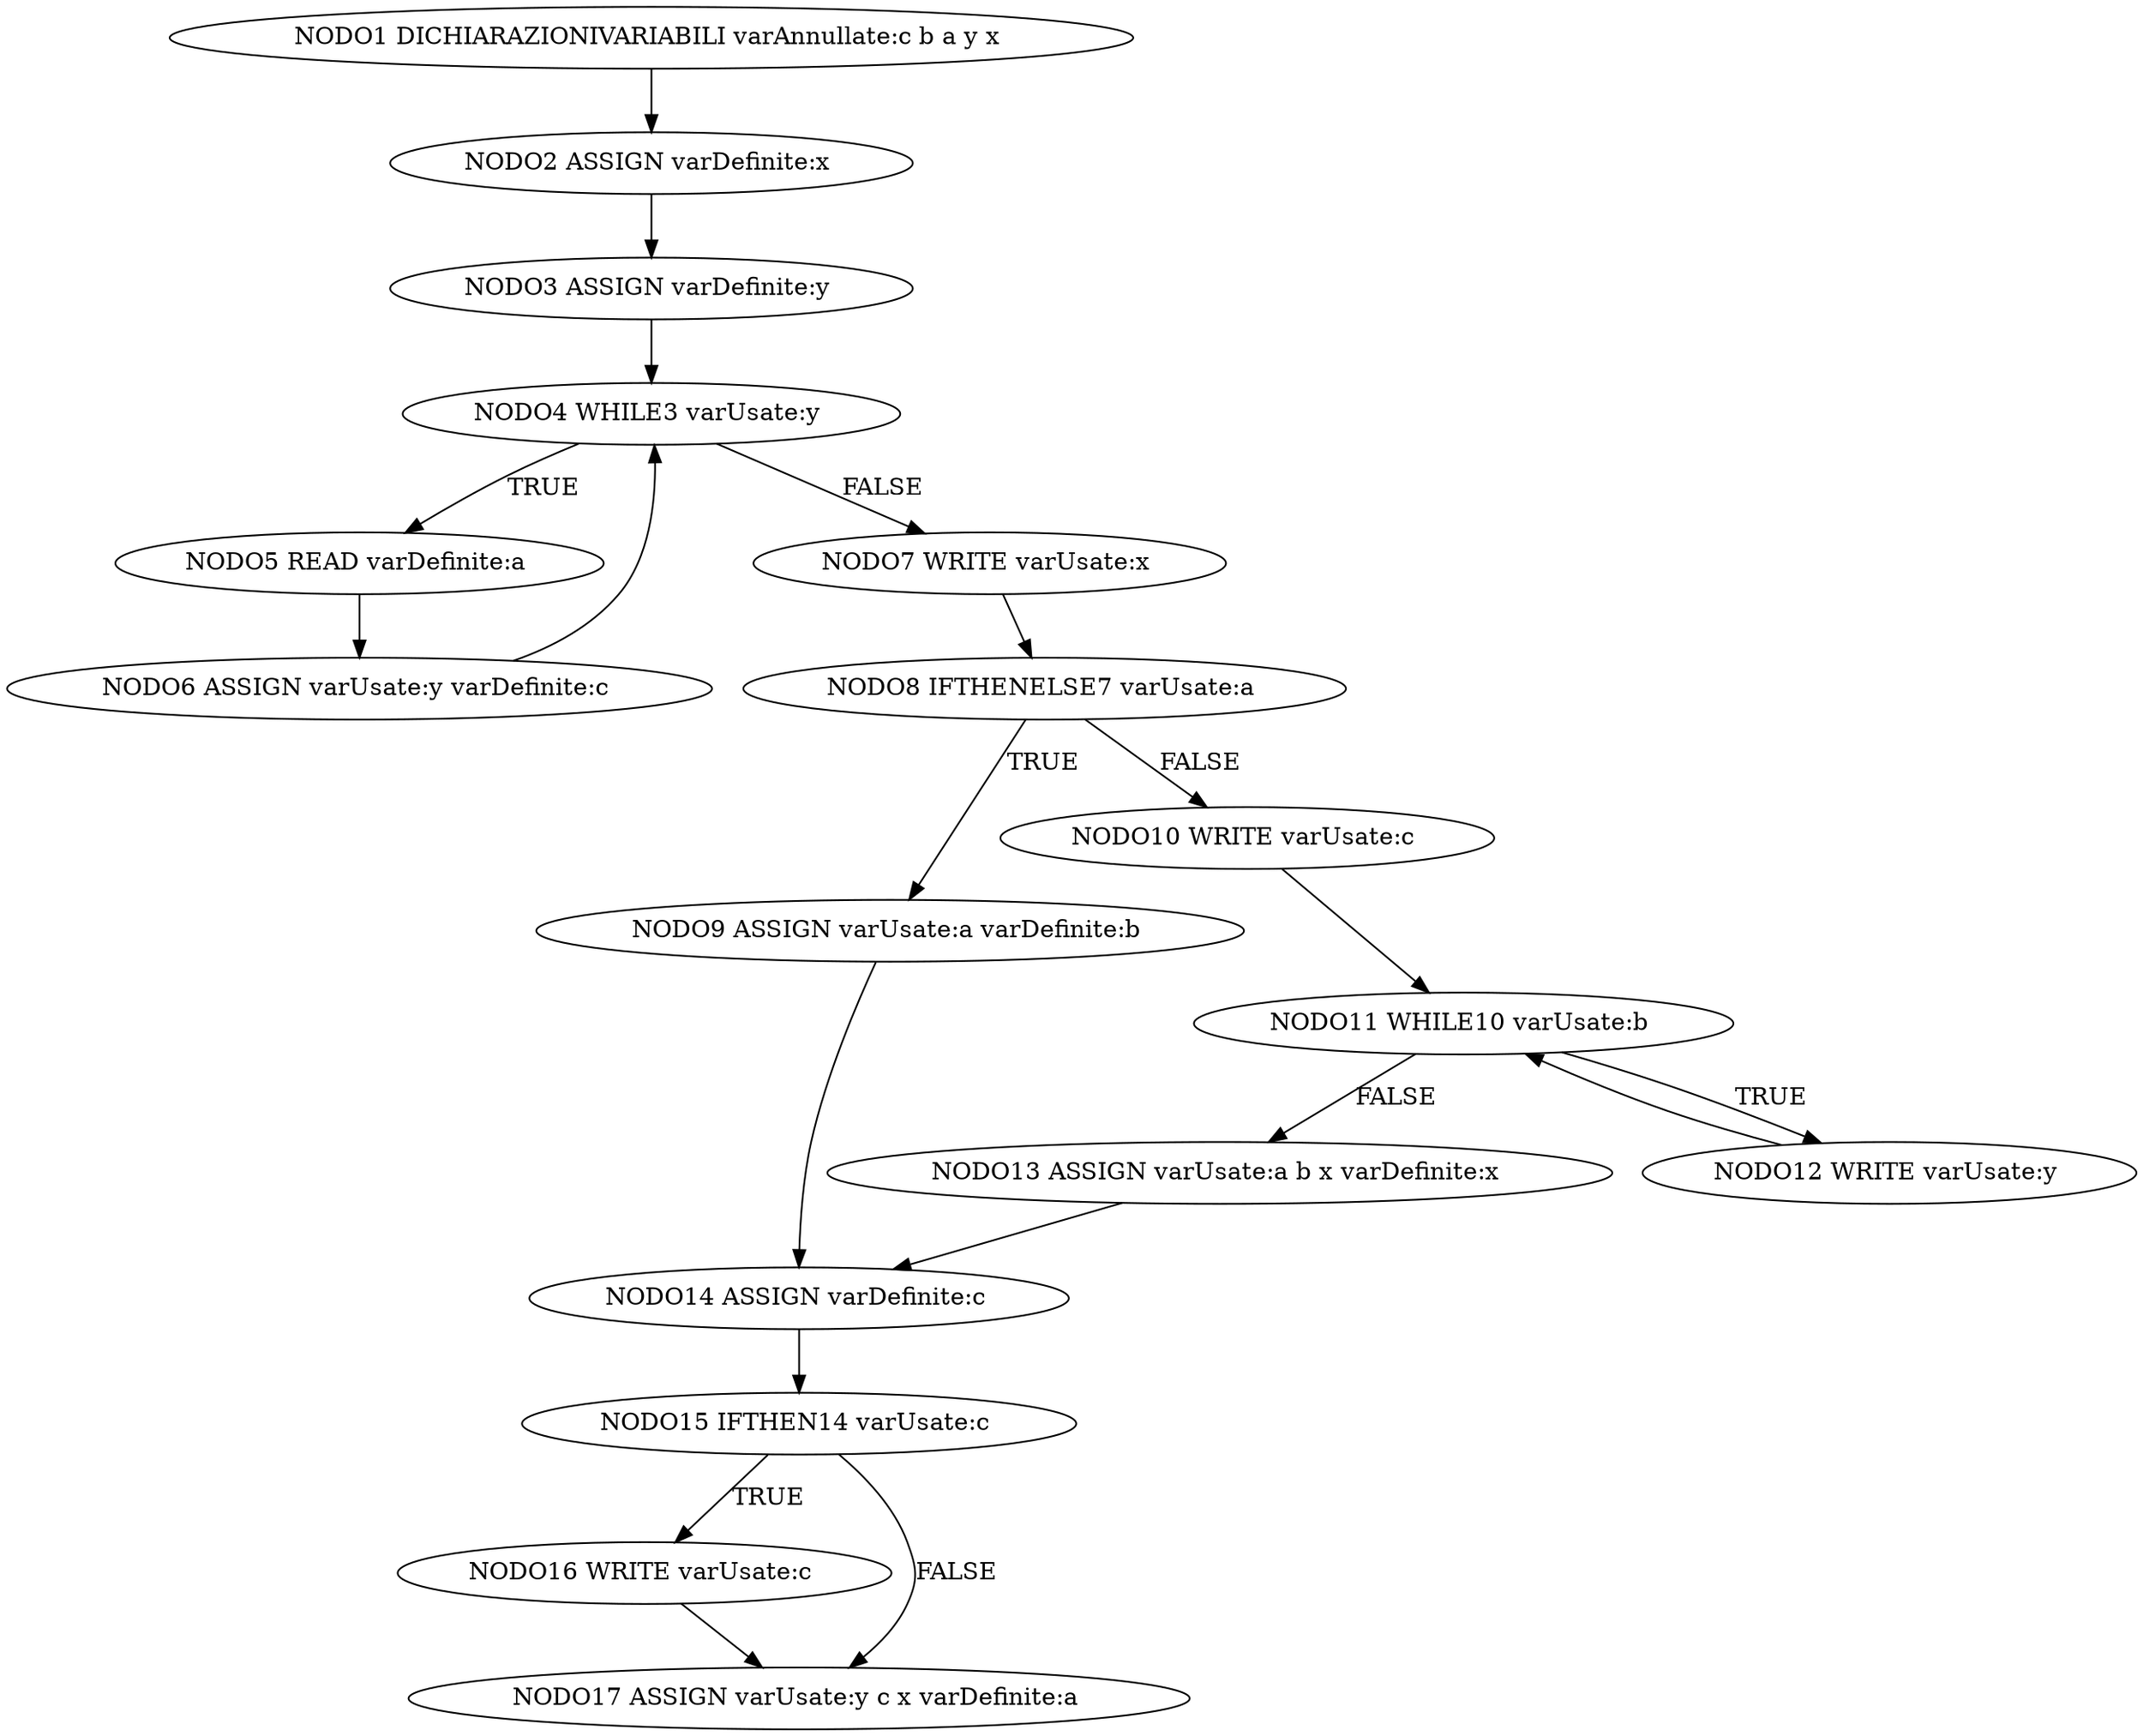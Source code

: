 diGraph G {
NODO1 [label="NODO1 DICHIARAZIONIVARIABILI varAnnullate:c b a y x "]
NODO2 [label="NODO2 ASSIGN varDefinite:x "]
NODO1 -> NODO2
NODO2 [label="NODO2 ASSIGN varDefinite:x "]
NODO3 [label="NODO3 ASSIGN varDefinite:y "]
NODO2 -> NODO3
NODO3 [label="NODO3 ASSIGN varDefinite:y "]
NODO4 [label="NODO4 WHILE3 varUsate:y "]
NODO3 -> NODO4
NODO4 [label="NODO4 WHILE3 varUsate:y "]
NODO5 [label="NODO5 READ varDefinite:a "]
NODO4 -> NODO5 [label="TRUE      "]; 
NODO5 [label="NODO5 READ varDefinite:a "]
NODO6 [label="NODO6 ASSIGN varUsate:y varDefinite:c "]
NODO5 -> NODO6
NODO6 [label="NODO6 ASSIGN varUsate:y varDefinite:c "]
NODO4 [label="NODO4 WHILE3 varUsate:y "]
NODO6 -> NODO4
NODO4 [label="NODO4 WHILE3 varUsate:y "]
NODO7 [label="NODO7 WRITE varUsate:x "]
NODO4 -> NODO7 [label="FALSE"]; 
NODO7 [label="NODO7 WRITE varUsate:x "]
NODO8 [label="NODO8 IFTHENELSE7 varUsate:a "]
NODO7 -> NODO8
NODO8 [label="NODO8 IFTHENELSE7 varUsate:a "]
NODO9 [label="NODO9 ASSIGN varUsate:a varDefinite:b "]
NODO8 -> NODO9 [label="TRUE      "]; 
NODO8 [label="NODO8 IFTHENELSE7 varUsate:a "]
NODO10 [label="NODO10 WRITE varUsate:c "]
NODO8 -> NODO10 [label="FALSE"]; 
NODO10 [label="NODO10 WRITE varUsate:c "]
NODO11 [label="NODO11 WHILE10 varUsate:b "]
NODO10 -> NODO11
NODO11 [label="NODO11 WHILE10 varUsate:b "]
NODO12 [label="NODO12 WRITE varUsate:y "]
NODO11 -> NODO12 [label="TRUE      "]; 
NODO12 [label="NODO12 WRITE varUsate:y "]
NODO11 [label="NODO11 WHILE10 varUsate:b "]
NODO12 -> NODO11
NODO11 [label="NODO11 WHILE10 varUsate:b "]
NODO13 [label="NODO13 ASSIGN varUsate:a b x varDefinite:x "]
NODO11 -> NODO13 [label="FALSE"]; 
NODO9 [label="NODO9 ASSIGN varUsate:a varDefinite:b "]
NODO14 [label="NODO14 ASSIGN varDefinite:c "]
NODO9 -> NODO14
NODO13 [label="NODO13 ASSIGN varUsate:a b x varDefinite:x "]
NODO14 [label="NODO14 ASSIGN varDefinite:c "]
NODO13 -> NODO14
NODO14 [label="NODO14 ASSIGN varDefinite:c "]
NODO15 [label="NODO15 IFTHEN14 varUsate:c "]
NODO14 -> NODO15
NODO15 [label="NODO15 IFTHEN14 varUsate:c "]
NODO16 [label="NODO16 WRITE varUsate:c "]
NODO15 -> NODO16 [label="TRUE      "]; 
NODO15 [label="NODO15 IFTHEN14 varUsate:c "]
NODO17 [label="NODO17 ASSIGN varUsate:y c x varDefinite:a "]
NODO15 -> NODO17 [label="FALSE"]; 
NODO16 [label="NODO16 WRITE varUsate:c "]
NODO17 [label="NODO17 ASSIGN varUsate:y c x varDefinite:a "]
NODO16 -> NODO17

}
